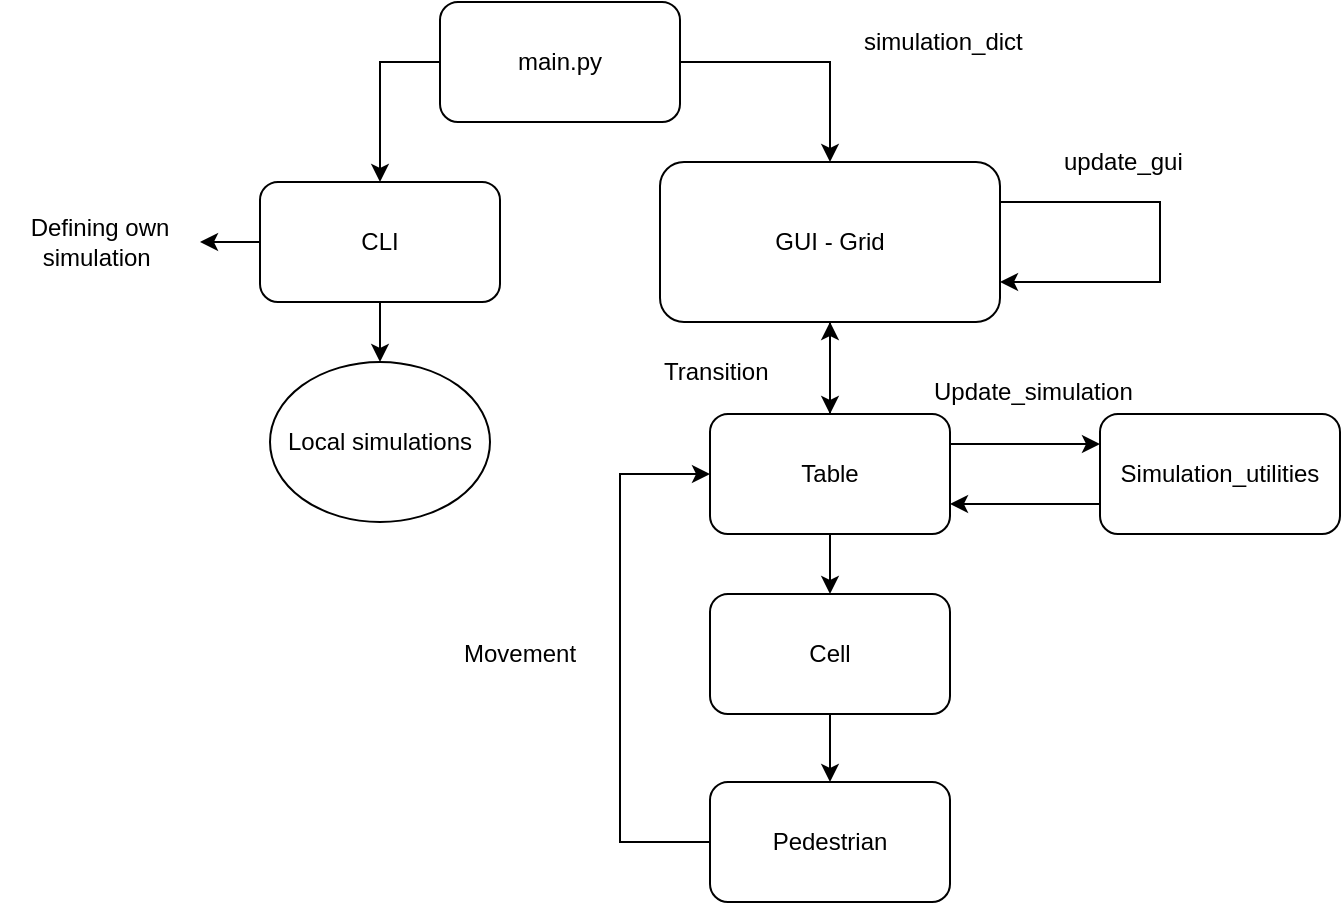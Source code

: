 <mxfile version="12.2.4" pages="1"><diagram id="ucai-2CAURlxACDF0yue" name="Page-1"><mxGraphModel dx="661" dy="512" grid="1" gridSize="10" guides="1" tooltips="1" connect="1" arrows="1" fold="1" page="1" pageScale="1" pageWidth="827" pageHeight="1169" math="0" shadow="0"><root><mxCell id="0"/><mxCell id="1" parent="0"/><mxCell id="5" value="Local simulations" style="ellipse;whiteSpace=wrap;html=1;" parent="1" vertex="1"><mxGeometry x="195" y="220" width="110" height="80" as="geometry"/></mxCell><mxCell id="10" style="edgeStyle=orthogonalEdgeStyle;rounded=0;orthogonalLoop=1;jettySize=auto;html=1;exitX=0.5;exitY=1;exitDx=0;exitDy=0;entryX=0.5;entryY=0;entryDx=0;entryDy=0;" parent="1" source="8" target="5" edge="1"><mxGeometry relative="1" as="geometry"/></mxCell><mxCell id="17" style="edgeStyle=orthogonalEdgeStyle;rounded=0;orthogonalLoop=1;jettySize=auto;html=1;exitX=0;exitY=0.5;exitDx=0;exitDy=0;" parent="1" source="8" target="16" edge="1"><mxGeometry relative="1" as="geometry"/></mxCell><mxCell id="8" value="CLI" style="rounded=1;whiteSpace=wrap;html=1;" parent="1" vertex="1"><mxGeometry x="190" y="130" width="120" height="60" as="geometry"/></mxCell><mxCell id="25" style="edgeStyle=orthogonalEdgeStyle;rounded=0;orthogonalLoop=1;jettySize=auto;html=1;exitX=1;exitY=0.25;exitDx=0;exitDy=0;entryX=1;entryY=0.75;entryDx=0;entryDy=0;" parent="1" source="9" target="9" edge="1"><mxGeometry relative="1" as="geometry"><mxPoint x="640" y="200" as="targetPoint"/><Array as="points"><mxPoint x="640" y="140"/><mxPoint x="640" y="180"/></Array></mxGeometry></mxCell><mxCell id="27" style="edgeStyle=orthogonalEdgeStyle;rounded=0;orthogonalLoop=1;jettySize=auto;html=1;exitX=0.5;exitY=1;exitDx=0;exitDy=0;entryX=0.5;entryY=0;entryDx=0;entryDy=0;" parent="1" source="9" target="19" edge="1"><mxGeometry relative="1" as="geometry"/></mxCell><mxCell id="9" value="GUI - Grid" style="rounded=1;whiteSpace=wrap;html=1;" parent="1" vertex="1"><mxGeometry x="390" y="120" width="170" height="80" as="geometry"/></mxCell><mxCell id="13" style="edgeStyle=orthogonalEdgeStyle;rounded=0;orthogonalLoop=1;jettySize=auto;html=1;exitX=0;exitY=0.5;exitDx=0;exitDy=0;entryX=0.5;entryY=0;entryDx=0;entryDy=0;" parent="1" source="12" target="8" edge="1"><mxGeometry relative="1" as="geometry"/></mxCell><mxCell id="14" style="edgeStyle=orthogonalEdgeStyle;rounded=0;orthogonalLoop=1;jettySize=auto;html=1;exitX=1;exitY=0.5;exitDx=0;exitDy=0;" parent="1" source="12" target="9" edge="1"><mxGeometry relative="1" as="geometry"/></mxCell><mxCell id="12" value="main.py" style="rounded=1;whiteSpace=wrap;html=1;" parent="1" vertex="1"><mxGeometry x="280" y="40" width="120" height="60" as="geometry"/></mxCell><mxCell id="16" value="Defining own simulation&amp;nbsp;" style="text;html=1;strokeColor=none;fillColor=none;align=center;verticalAlign=middle;whiteSpace=wrap;rounded=0;" parent="1" vertex="1"><mxGeometry x="60" y="150" width="100" height="20" as="geometry"/></mxCell><mxCell id="18" value="simulation_dict" style="text;html=1;resizable=0;points=[];autosize=1;align=left;verticalAlign=top;spacingTop=-4;" parent="1" vertex="1"><mxGeometry x="490" y="50" width="90" height="10" as="geometry"/></mxCell><mxCell id="28" style="edgeStyle=orthogonalEdgeStyle;rounded=0;orthogonalLoop=1;jettySize=auto;html=1;exitX=0.5;exitY=1;exitDx=0;exitDy=0;entryX=0.5;entryY=0;entryDx=0;entryDy=0;" parent="1" source="19" target="20" edge="1"><mxGeometry relative="1" as="geometry"/></mxCell><mxCell id="35" style="edgeStyle=orthogonalEdgeStyle;rounded=0;orthogonalLoop=1;jettySize=auto;html=1;exitX=1;exitY=0.25;exitDx=0;exitDy=0;entryX=0;entryY=0.25;entryDx=0;entryDy=0;" parent="1" source="19" target="34" edge="1"><mxGeometry relative="1" as="geometry"/></mxCell><mxCell id="39" style="edgeStyle=orthogonalEdgeStyle;rounded=0;orthogonalLoop=1;jettySize=auto;html=1;exitX=0.5;exitY=0;exitDx=0;exitDy=0;entryX=0.5;entryY=1;entryDx=0;entryDy=0;" edge="1" parent="1" source="19" target="9"><mxGeometry relative="1" as="geometry"/></mxCell><mxCell id="19" value="Table" style="rounded=1;whiteSpace=wrap;html=1;" parent="1" vertex="1"><mxGeometry x="415" y="246" width="120" height="60" as="geometry"/></mxCell><mxCell id="31" style="edgeStyle=orthogonalEdgeStyle;rounded=0;orthogonalLoop=1;jettySize=auto;html=1;exitX=0.5;exitY=1;exitDx=0;exitDy=0;entryX=0.5;entryY=0;entryDx=0;entryDy=0;" parent="1" source="20" target="30" edge="1"><mxGeometry relative="1" as="geometry"><mxPoint x="475" y="436" as="targetPoint"/></mxGeometry></mxCell><mxCell id="20" value="Cell" style="rounded=1;whiteSpace=wrap;html=1;" parent="1" vertex="1"><mxGeometry x="415" y="336" width="120" height="60" as="geometry"/></mxCell><mxCell id="24" value="Update_simulation" style="text;html=1;resizable=0;points=[];autosize=1;align=left;verticalAlign=top;spacingTop=-4;" parent="1" vertex="1"><mxGeometry x="525" y="225" width="110" height="10" as="geometry"/></mxCell><mxCell id="26" value="update_gui" style="text;html=1;resizable=0;points=[];autosize=1;align=left;verticalAlign=top;spacingTop=-4;" parent="1" vertex="1"><mxGeometry x="590" y="110" width="70" height="10" as="geometry"/></mxCell><mxCell id="37" style="edgeStyle=orthogonalEdgeStyle;rounded=0;orthogonalLoop=1;jettySize=auto;html=1;exitX=0;exitY=0.5;exitDx=0;exitDy=0;entryX=0;entryY=0.5;entryDx=0;entryDy=0;" parent="1" source="30" target="19" edge="1"><mxGeometry relative="1" as="geometry"><Array as="points"><mxPoint x="370" y="460"/><mxPoint x="370" y="276"/></Array></mxGeometry></mxCell><mxCell id="30" value="Pedestrian" style="rounded=1;whiteSpace=wrap;html=1;" parent="1" vertex="1"><mxGeometry x="415" y="430" width="120" height="60" as="geometry"/></mxCell><mxCell id="33" value="Transition" style="text;html=1;resizable=0;points=[];autosize=1;align=left;verticalAlign=top;spacingTop=-4;" parent="1" vertex="1"><mxGeometry x="390" y="215" width="70" height="10" as="geometry"/></mxCell><mxCell id="36" style="edgeStyle=orthogonalEdgeStyle;rounded=0;orthogonalLoop=1;jettySize=auto;html=1;exitX=0;exitY=0.75;exitDx=0;exitDy=0;entryX=1;entryY=0.75;entryDx=0;entryDy=0;" parent="1" source="34" target="19" edge="1"><mxGeometry relative="1" as="geometry"/></mxCell><mxCell id="34" value="Simulation_utilities" style="rounded=1;whiteSpace=wrap;html=1;" parent="1" vertex="1"><mxGeometry x="610" y="246" width="120" height="60" as="geometry"/></mxCell><mxCell id="38" value="Movement" style="text;html=1;resizable=0;points=[];autosize=1;align=left;verticalAlign=top;spacingTop=-4;" parent="1" vertex="1"><mxGeometry x="290" y="356" width="70" height="10" as="geometry"/></mxCell></root></mxGraphModel></diagram></mxfile>